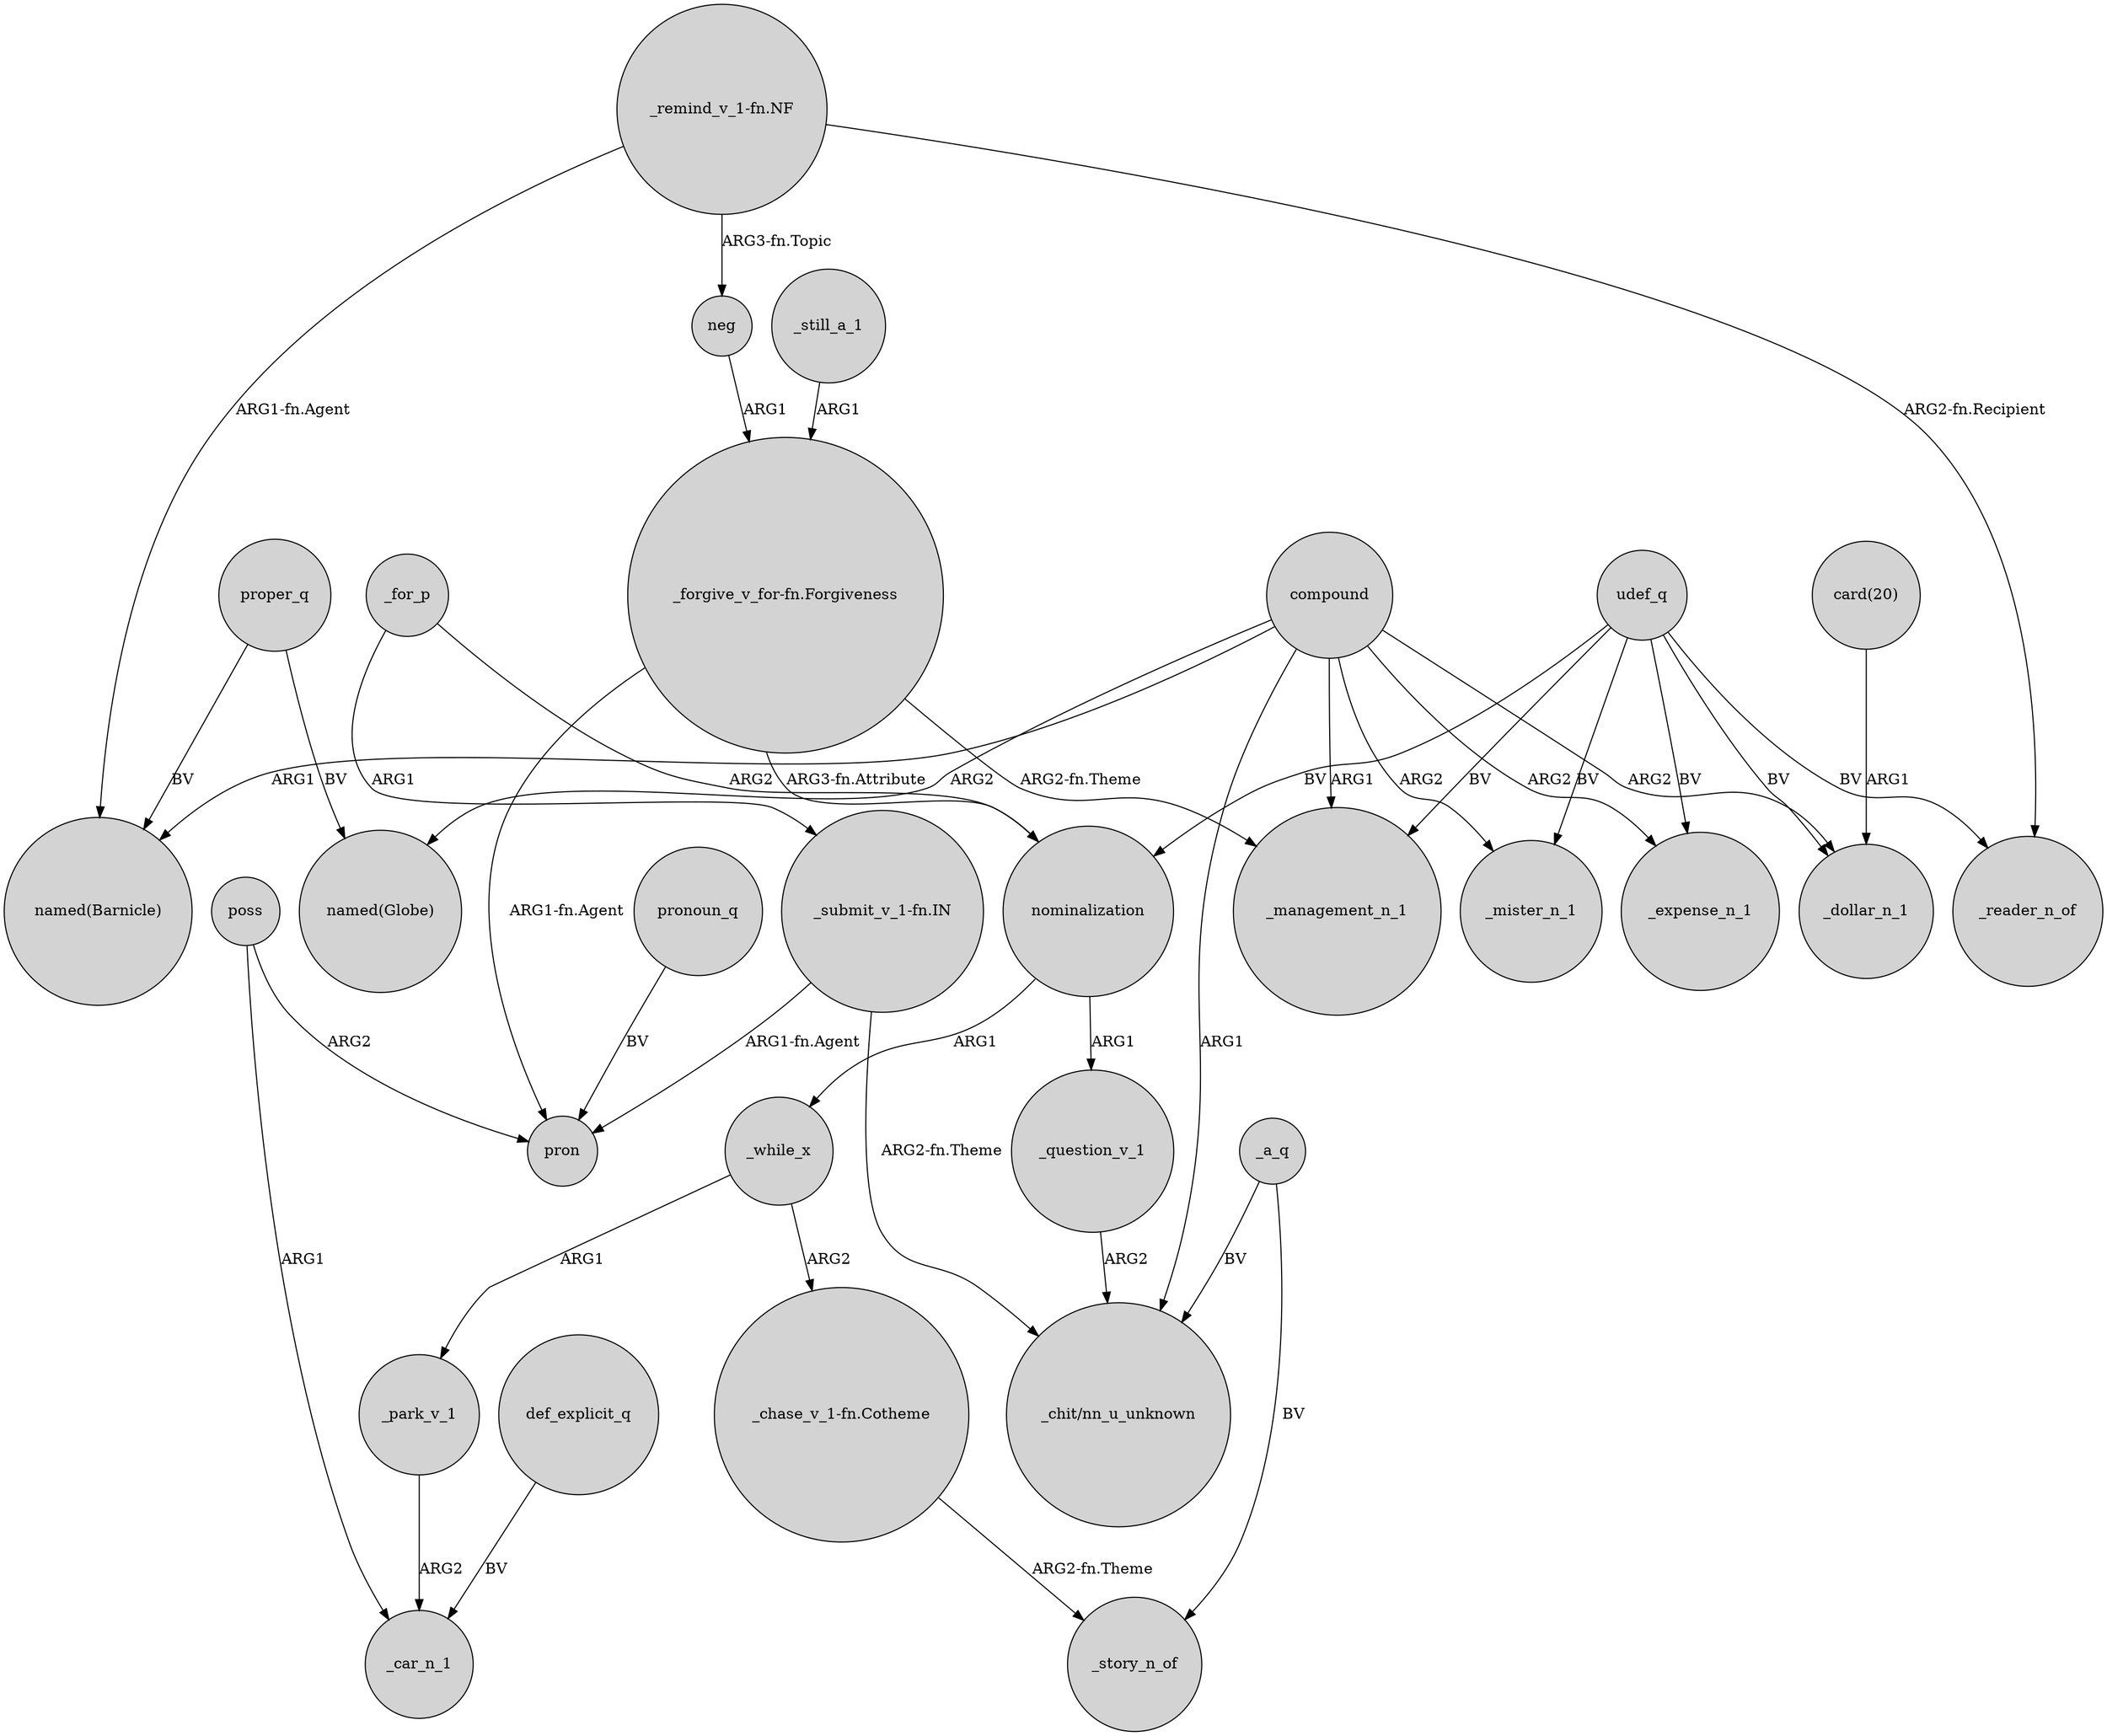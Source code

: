 digraph {
	node [shape=circle style=filled]
	udef_q -> _expense_n_1 [label=BV]
	proper_q -> "named(Globe)" [label=BV]
	"card(20)" -> _dollar_n_1 [label=ARG1]
	poss -> pron [label=ARG2]
	"_remind_v_1-fn.NF" -> "named(Barnicle)" [label="ARG1-fn.Agent"]
	poss -> _car_n_1 [label=ARG1]
	_a_q -> "_chit/nn_u_unknown" [label=BV]
	"_remind_v_1-fn.NF" -> neg [label="ARG3-fn.Topic"]
	compound -> _mister_n_1 [label=ARG2]
	compound -> "named(Globe)" [label=ARG2]
	_for_p -> nominalization [label=ARG2]
	compound -> "_chit/nn_u_unknown" [label=ARG1]
	udef_q -> _mister_n_1 [label=BV]
	neg -> "_forgive_v_for-fn.Forgiveness" [label=ARG1]
	_a_q -> _story_n_of [label=BV]
	def_explicit_q -> _car_n_1 [label=BV]
	udef_q -> _management_n_1 [label=BV]
	"_submit_v_1-fn.IN" -> pron [label="ARG1-fn.Agent"]
	"_submit_v_1-fn.IN" -> "_chit/nn_u_unknown" [label="ARG2-fn.Theme"]
	nominalization -> _while_x [label=ARG1]
	"_forgive_v_for-fn.Forgiveness" -> nominalization [label="ARG3-fn.Attribute"]
	pronoun_q -> pron [label=BV]
	_still_a_1 -> "_forgive_v_for-fn.Forgiveness" [label=ARG1]
	_while_x -> "_chase_v_1-fn.Cotheme" [label=ARG2]
	compound -> _expense_n_1 [label=ARG2]
	_for_p -> "_submit_v_1-fn.IN" [label=ARG1]
	"_remind_v_1-fn.NF" -> _reader_n_of [label="ARG2-fn.Recipient"]
	udef_q -> nominalization [label=BV]
	_while_x -> _park_v_1 [label=ARG1]
	"_chase_v_1-fn.Cotheme" -> _story_n_of [label="ARG2-fn.Theme"]
	compound -> "named(Barnicle)" [label=ARG1]
	_question_v_1 -> "_chit/nn_u_unknown" [label=ARG2]
	nominalization -> _question_v_1 [label=ARG1]
	_park_v_1 -> _car_n_1 [label=ARG2]
	udef_q -> _reader_n_of [label=BV]
	"_forgive_v_for-fn.Forgiveness" -> pron [label="ARG1-fn.Agent"]
	proper_q -> "named(Barnicle)" [label=BV]
	compound -> _dollar_n_1 [label=ARG2]
	compound -> _management_n_1 [label=ARG1]
	"_forgive_v_for-fn.Forgiveness" -> _management_n_1 [label="ARG2-fn.Theme"]
	udef_q -> _dollar_n_1 [label=BV]
}
